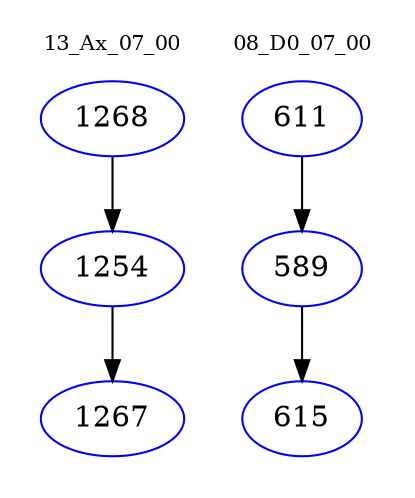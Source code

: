 digraph{
subgraph cluster_0 {
color = white
label = "13_Ax_07_00";
fontsize=10;
T0_1268 [label="1268", color="blue"]
T0_1268 -> T0_1254 [color="black"]
T0_1254 [label="1254", color="blue"]
T0_1254 -> T0_1267 [color="black"]
T0_1267 [label="1267", color="blue"]
}
subgraph cluster_1 {
color = white
label = "08_D0_07_00";
fontsize=10;
T1_611 [label="611", color="blue"]
T1_611 -> T1_589 [color="black"]
T1_589 [label="589", color="blue"]
T1_589 -> T1_615 [color="black"]
T1_615 [label="615", color="blue"]
}
}
